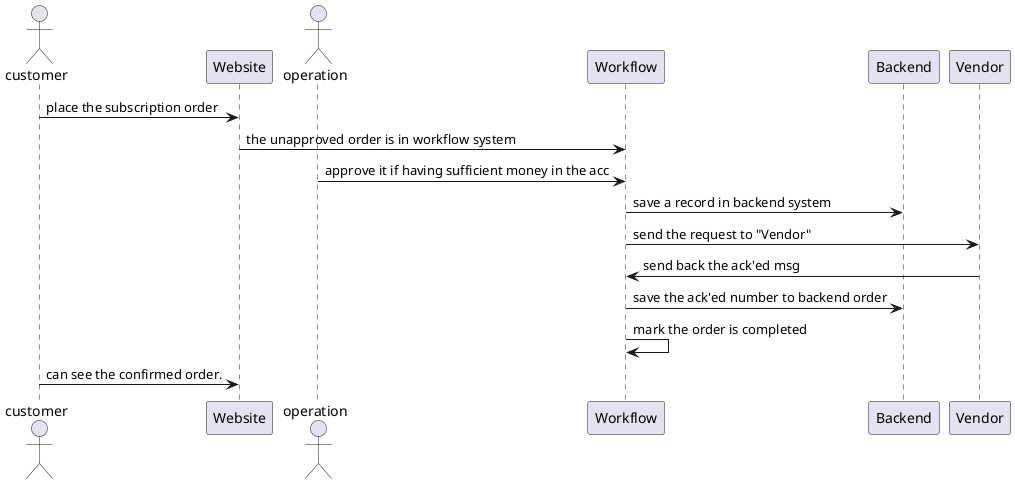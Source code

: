 @startuml Subscription flow
actor customer
participant "Website" as I
actor operation
participant "Workflow" as W
participant "Backend" as B
participant "Vendor" as K

customer -> I: place the subscription order
I -> W:  the unapproved order is in workflow system
operation -> W: approve it if having sufficient money in the acc
W -> B: save a record in backend system
W -> K: send the request to "Vendor"
K -> W: send back the ack'ed msg
W -> B: save the ack'ed number to backend order
W -> W: mark the order is completed
customer -> I: can see the confirmed order.
@enduml

@startuml Order State
[*] --> Raised
Raised --> Pending
Pending --> Approved
Pending --> Reject
Approved --> Allocated
@enduml
